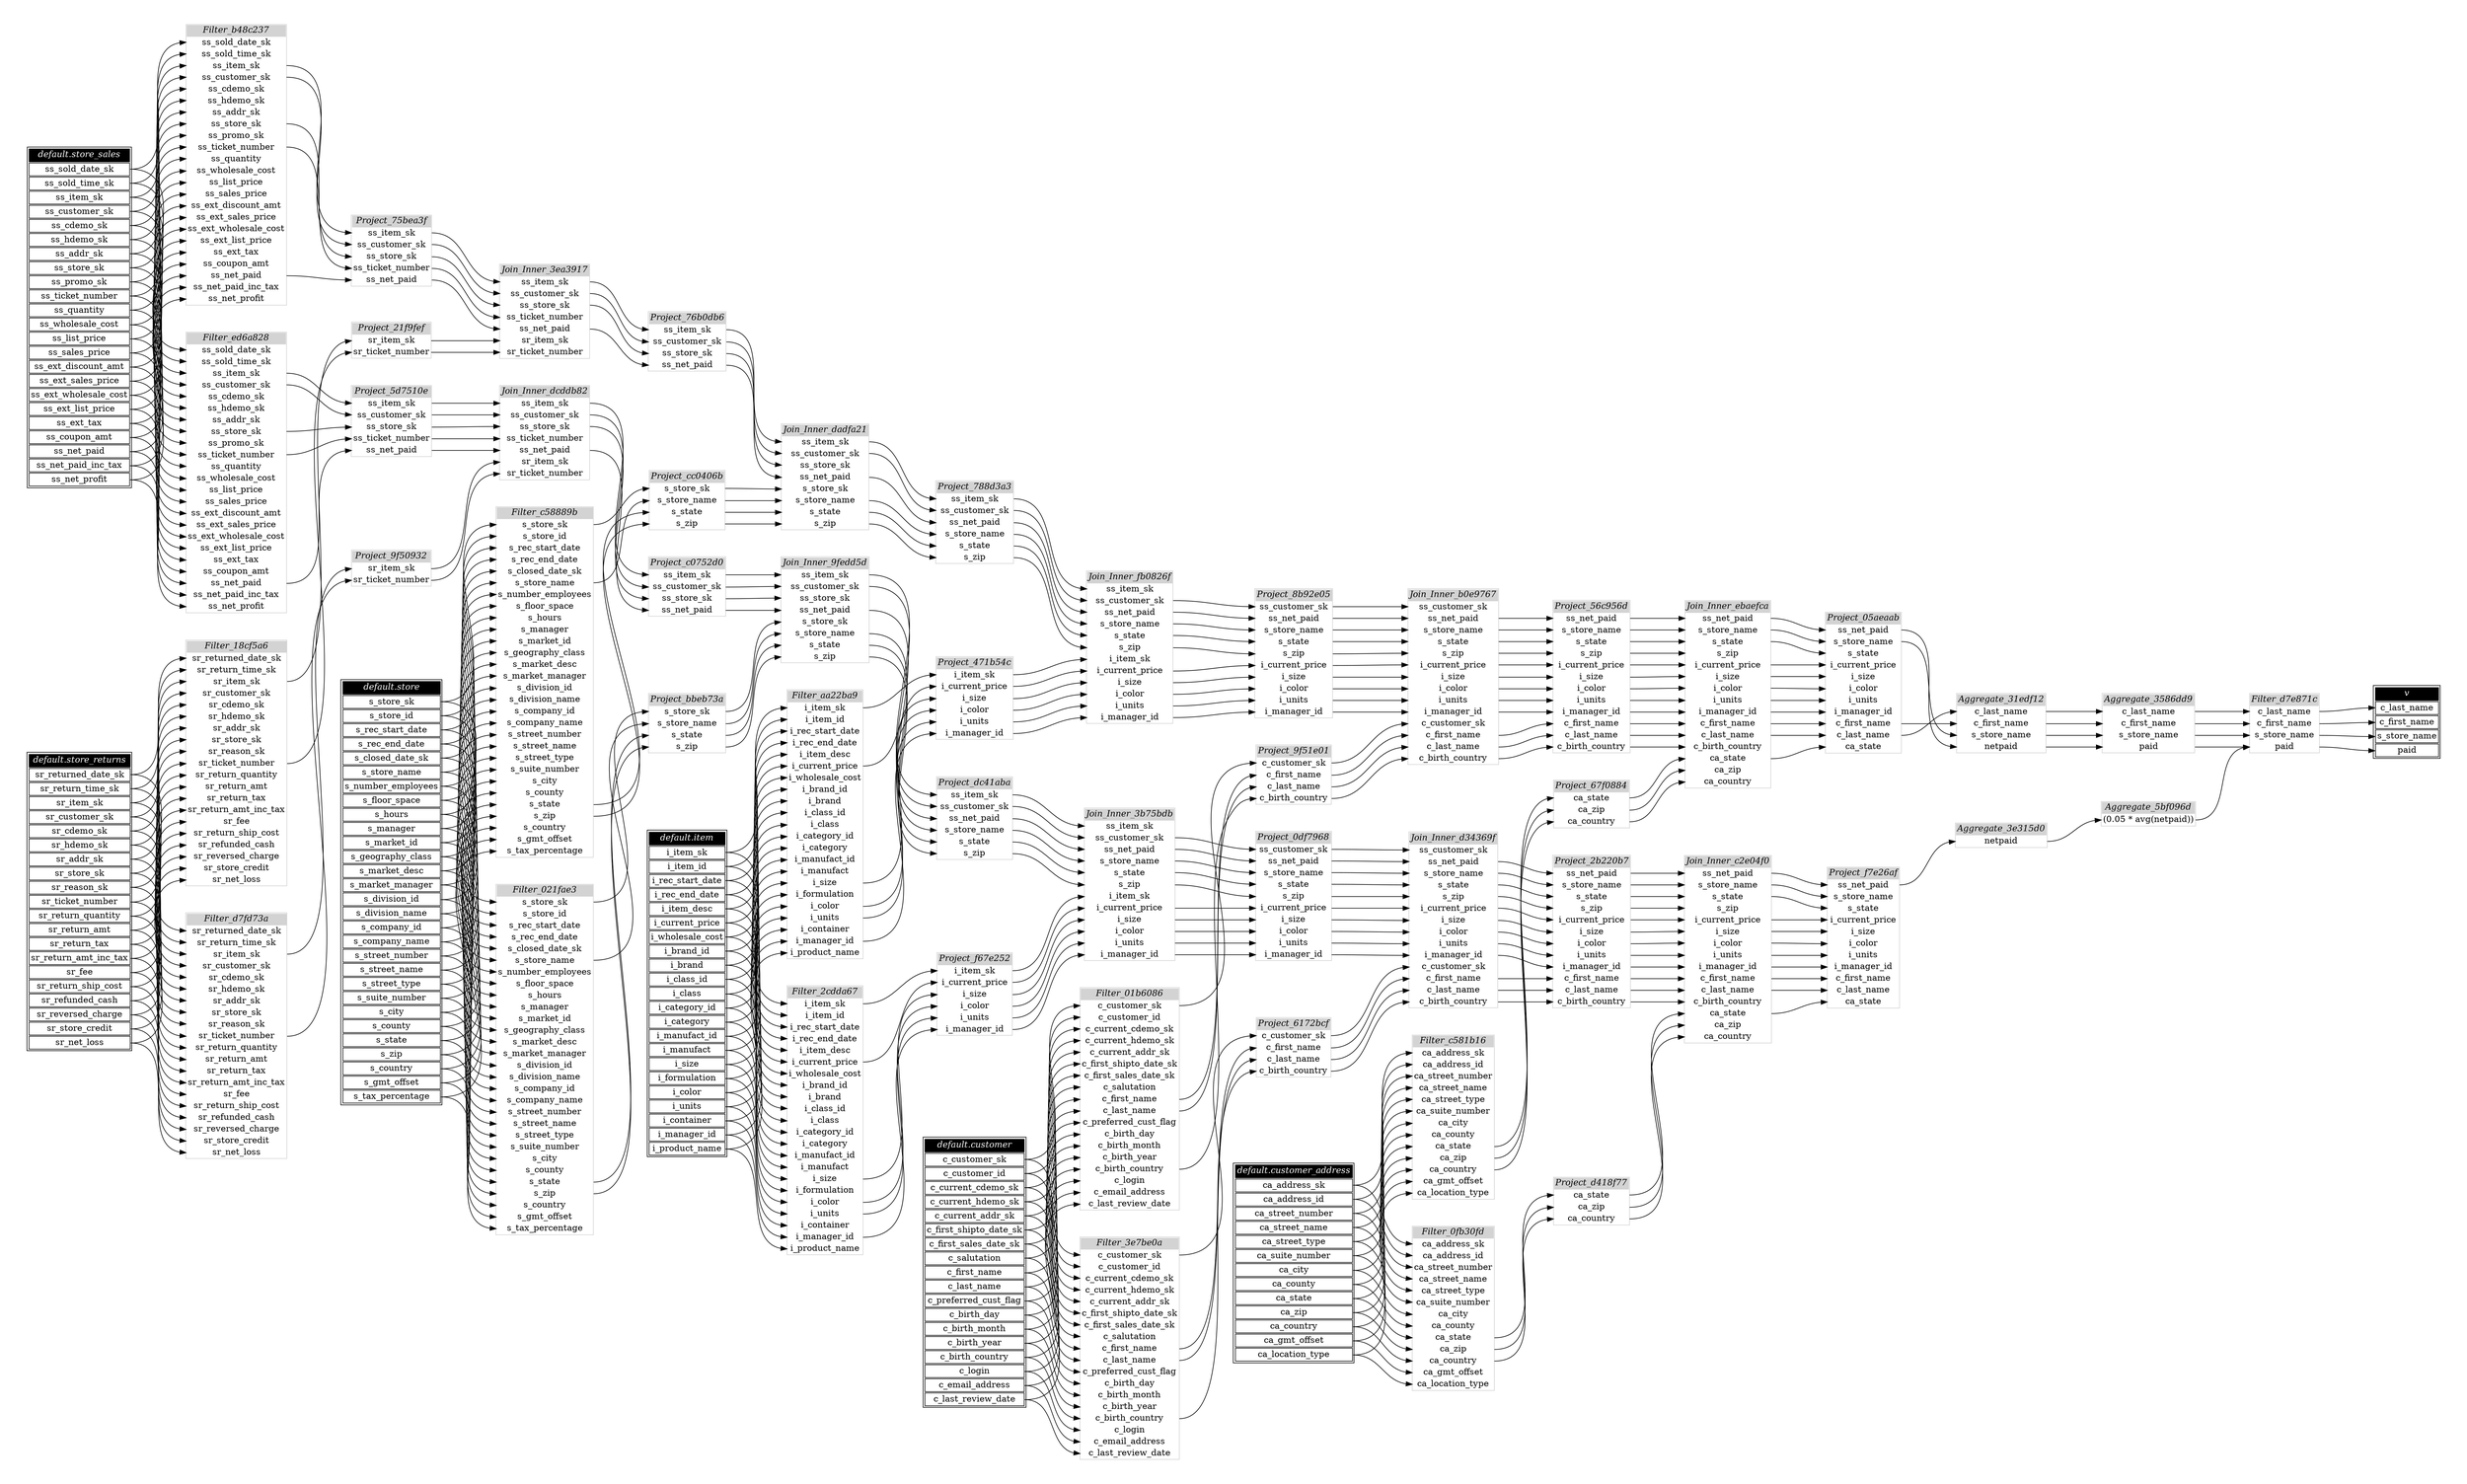 // Automatically generated by TPCDSFlowTestSuite


digraph {
  graph [pad="0.5" nodesep="0.5" ranksep="1" fontname="Helvetica" rankdir=LR];
  node [shape=plaintext]

  
"Aggregate_31edf12" [label=<
<table color="lightgray" border="1" cellborder="0" cellspacing="0">
  <tr><td bgcolor="lightgray" port="nodeName"><i>Aggregate_31edf12</i></td></tr>
  <tr><td port="0">c_last_name</td></tr>
<tr><td port="1">c_first_name</td></tr>
<tr><td port="2">s_store_name</td></tr>
<tr><td port="3">netpaid</td></tr>
</table>>];
     

"Aggregate_3586dd9" [label=<
<table color="lightgray" border="1" cellborder="0" cellspacing="0">
  <tr><td bgcolor="lightgray" port="nodeName"><i>Aggregate_3586dd9</i></td></tr>
  <tr><td port="0">c_last_name</td></tr>
<tr><td port="1">c_first_name</td></tr>
<tr><td port="2">s_store_name</td></tr>
<tr><td port="3">paid</td></tr>
</table>>];
     

"Aggregate_3e315d0" [label=<
<table color="lightgray" border="1" cellborder="0" cellspacing="0">
  <tr><td bgcolor="lightgray" port="nodeName"><i>Aggregate_3e315d0</i></td></tr>
  <tr><td port="0">netpaid</td></tr>
</table>>];
     

"Aggregate_5bf096d" [label=<
<table color="lightgray" border="1" cellborder="0" cellspacing="0">
  <tr><td bgcolor="lightgray" port="nodeName"><i>Aggregate_5bf096d</i></td></tr>
  <tr><td port="0">(0.05 * avg(netpaid))</td></tr>
</table>>];
     

"Filter_01b6086" [label=<
<table color="lightgray" border="1" cellborder="0" cellspacing="0">
  <tr><td bgcolor="lightgray" port="nodeName"><i>Filter_01b6086</i></td></tr>
  <tr><td port="0">c_customer_sk</td></tr>
<tr><td port="1">c_customer_id</td></tr>
<tr><td port="2">c_current_cdemo_sk</td></tr>
<tr><td port="3">c_current_hdemo_sk</td></tr>
<tr><td port="4">c_current_addr_sk</td></tr>
<tr><td port="5">c_first_shipto_date_sk</td></tr>
<tr><td port="6">c_first_sales_date_sk</td></tr>
<tr><td port="7">c_salutation</td></tr>
<tr><td port="8">c_first_name</td></tr>
<tr><td port="9">c_last_name</td></tr>
<tr><td port="10">c_preferred_cust_flag</td></tr>
<tr><td port="11">c_birth_day</td></tr>
<tr><td port="12">c_birth_month</td></tr>
<tr><td port="13">c_birth_year</td></tr>
<tr><td port="14">c_birth_country</td></tr>
<tr><td port="15">c_login</td></tr>
<tr><td port="16">c_email_address</td></tr>
<tr><td port="17">c_last_review_date</td></tr>
</table>>];
     

"Filter_021fae3" [label=<
<table color="lightgray" border="1" cellborder="0" cellspacing="0">
  <tr><td bgcolor="lightgray" port="nodeName"><i>Filter_021fae3</i></td></tr>
  <tr><td port="0">s_store_sk</td></tr>
<tr><td port="1">s_store_id</td></tr>
<tr><td port="2">s_rec_start_date</td></tr>
<tr><td port="3">s_rec_end_date</td></tr>
<tr><td port="4">s_closed_date_sk</td></tr>
<tr><td port="5">s_store_name</td></tr>
<tr><td port="6">s_number_employees</td></tr>
<tr><td port="7">s_floor_space</td></tr>
<tr><td port="8">s_hours</td></tr>
<tr><td port="9">s_manager</td></tr>
<tr><td port="10">s_market_id</td></tr>
<tr><td port="11">s_geography_class</td></tr>
<tr><td port="12">s_market_desc</td></tr>
<tr><td port="13">s_market_manager</td></tr>
<tr><td port="14">s_division_id</td></tr>
<tr><td port="15">s_division_name</td></tr>
<tr><td port="16">s_company_id</td></tr>
<tr><td port="17">s_company_name</td></tr>
<tr><td port="18">s_street_number</td></tr>
<tr><td port="19">s_street_name</td></tr>
<tr><td port="20">s_street_type</td></tr>
<tr><td port="21">s_suite_number</td></tr>
<tr><td port="22">s_city</td></tr>
<tr><td port="23">s_county</td></tr>
<tr><td port="24">s_state</td></tr>
<tr><td port="25">s_zip</td></tr>
<tr><td port="26">s_country</td></tr>
<tr><td port="27">s_gmt_offset</td></tr>
<tr><td port="28">s_tax_percentage</td></tr>
</table>>];
     

"Filter_0fb30fd" [label=<
<table color="lightgray" border="1" cellborder="0" cellspacing="0">
  <tr><td bgcolor="lightgray" port="nodeName"><i>Filter_0fb30fd</i></td></tr>
  <tr><td port="0">ca_address_sk</td></tr>
<tr><td port="1">ca_address_id</td></tr>
<tr><td port="2">ca_street_number</td></tr>
<tr><td port="3">ca_street_name</td></tr>
<tr><td port="4">ca_street_type</td></tr>
<tr><td port="5">ca_suite_number</td></tr>
<tr><td port="6">ca_city</td></tr>
<tr><td port="7">ca_county</td></tr>
<tr><td port="8">ca_state</td></tr>
<tr><td port="9">ca_zip</td></tr>
<tr><td port="10">ca_country</td></tr>
<tr><td port="11">ca_gmt_offset</td></tr>
<tr><td port="12">ca_location_type</td></tr>
</table>>];
     

"Filter_18cf5a6" [label=<
<table color="lightgray" border="1" cellborder="0" cellspacing="0">
  <tr><td bgcolor="lightgray" port="nodeName"><i>Filter_18cf5a6</i></td></tr>
  <tr><td port="0">sr_returned_date_sk</td></tr>
<tr><td port="1">sr_return_time_sk</td></tr>
<tr><td port="2">sr_item_sk</td></tr>
<tr><td port="3">sr_customer_sk</td></tr>
<tr><td port="4">sr_cdemo_sk</td></tr>
<tr><td port="5">sr_hdemo_sk</td></tr>
<tr><td port="6">sr_addr_sk</td></tr>
<tr><td port="7">sr_store_sk</td></tr>
<tr><td port="8">sr_reason_sk</td></tr>
<tr><td port="9">sr_ticket_number</td></tr>
<tr><td port="10">sr_return_quantity</td></tr>
<tr><td port="11">sr_return_amt</td></tr>
<tr><td port="12">sr_return_tax</td></tr>
<tr><td port="13">sr_return_amt_inc_tax</td></tr>
<tr><td port="14">sr_fee</td></tr>
<tr><td port="15">sr_return_ship_cost</td></tr>
<tr><td port="16">sr_refunded_cash</td></tr>
<tr><td port="17">sr_reversed_charge</td></tr>
<tr><td port="18">sr_store_credit</td></tr>
<tr><td port="19">sr_net_loss</td></tr>
</table>>];
     

"Filter_2cdda67" [label=<
<table color="lightgray" border="1" cellborder="0" cellspacing="0">
  <tr><td bgcolor="lightgray" port="nodeName"><i>Filter_2cdda67</i></td></tr>
  <tr><td port="0">i_item_sk</td></tr>
<tr><td port="1">i_item_id</td></tr>
<tr><td port="2">i_rec_start_date</td></tr>
<tr><td port="3">i_rec_end_date</td></tr>
<tr><td port="4">i_item_desc</td></tr>
<tr><td port="5">i_current_price</td></tr>
<tr><td port="6">i_wholesale_cost</td></tr>
<tr><td port="7">i_brand_id</td></tr>
<tr><td port="8">i_brand</td></tr>
<tr><td port="9">i_class_id</td></tr>
<tr><td port="10">i_class</td></tr>
<tr><td port="11">i_category_id</td></tr>
<tr><td port="12">i_category</td></tr>
<tr><td port="13">i_manufact_id</td></tr>
<tr><td port="14">i_manufact</td></tr>
<tr><td port="15">i_size</td></tr>
<tr><td port="16">i_formulation</td></tr>
<tr><td port="17">i_color</td></tr>
<tr><td port="18">i_units</td></tr>
<tr><td port="19">i_container</td></tr>
<tr><td port="20">i_manager_id</td></tr>
<tr><td port="21">i_product_name</td></tr>
</table>>];
     

"Filter_3e7be0a" [label=<
<table color="lightgray" border="1" cellborder="0" cellspacing="0">
  <tr><td bgcolor="lightgray" port="nodeName"><i>Filter_3e7be0a</i></td></tr>
  <tr><td port="0">c_customer_sk</td></tr>
<tr><td port="1">c_customer_id</td></tr>
<tr><td port="2">c_current_cdemo_sk</td></tr>
<tr><td port="3">c_current_hdemo_sk</td></tr>
<tr><td port="4">c_current_addr_sk</td></tr>
<tr><td port="5">c_first_shipto_date_sk</td></tr>
<tr><td port="6">c_first_sales_date_sk</td></tr>
<tr><td port="7">c_salutation</td></tr>
<tr><td port="8">c_first_name</td></tr>
<tr><td port="9">c_last_name</td></tr>
<tr><td port="10">c_preferred_cust_flag</td></tr>
<tr><td port="11">c_birth_day</td></tr>
<tr><td port="12">c_birth_month</td></tr>
<tr><td port="13">c_birth_year</td></tr>
<tr><td port="14">c_birth_country</td></tr>
<tr><td port="15">c_login</td></tr>
<tr><td port="16">c_email_address</td></tr>
<tr><td port="17">c_last_review_date</td></tr>
</table>>];
     

"Filter_aa22ba9" [label=<
<table color="lightgray" border="1" cellborder="0" cellspacing="0">
  <tr><td bgcolor="lightgray" port="nodeName"><i>Filter_aa22ba9</i></td></tr>
  <tr><td port="0">i_item_sk</td></tr>
<tr><td port="1">i_item_id</td></tr>
<tr><td port="2">i_rec_start_date</td></tr>
<tr><td port="3">i_rec_end_date</td></tr>
<tr><td port="4">i_item_desc</td></tr>
<tr><td port="5">i_current_price</td></tr>
<tr><td port="6">i_wholesale_cost</td></tr>
<tr><td port="7">i_brand_id</td></tr>
<tr><td port="8">i_brand</td></tr>
<tr><td port="9">i_class_id</td></tr>
<tr><td port="10">i_class</td></tr>
<tr><td port="11">i_category_id</td></tr>
<tr><td port="12">i_category</td></tr>
<tr><td port="13">i_manufact_id</td></tr>
<tr><td port="14">i_manufact</td></tr>
<tr><td port="15">i_size</td></tr>
<tr><td port="16">i_formulation</td></tr>
<tr><td port="17">i_color</td></tr>
<tr><td port="18">i_units</td></tr>
<tr><td port="19">i_container</td></tr>
<tr><td port="20">i_manager_id</td></tr>
<tr><td port="21">i_product_name</td></tr>
</table>>];
     

"Filter_b48c237" [label=<
<table color="lightgray" border="1" cellborder="0" cellspacing="0">
  <tr><td bgcolor="lightgray" port="nodeName"><i>Filter_b48c237</i></td></tr>
  <tr><td port="0">ss_sold_date_sk</td></tr>
<tr><td port="1">ss_sold_time_sk</td></tr>
<tr><td port="2">ss_item_sk</td></tr>
<tr><td port="3">ss_customer_sk</td></tr>
<tr><td port="4">ss_cdemo_sk</td></tr>
<tr><td port="5">ss_hdemo_sk</td></tr>
<tr><td port="6">ss_addr_sk</td></tr>
<tr><td port="7">ss_store_sk</td></tr>
<tr><td port="8">ss_promo_sk</td></tr>
<tr><td port="9">ss_ticket_number</td></tr>
<tr><td port="10">ss_quantity</td></tr>
<tr><td port="11">ss_wholesale_cost</td></tr>
<tr><td port="12">ss_list_price</td></tr>
<tr><td port="13">ss_sales_price</td></tr>
<tr><td port="14">ss_ext_discount_amt</td></tr>
<tr><td port="15">ss_ext_sales_price</td></tr>
<tr><td port="16">ss_ext_wholesale_cost</td></tr>
<tr><td port="17">ss_ext_list_price</td></tr>
<tr><td port="18">ss_ext_tax</td></tr>
<tr><td port="19">ss_coupon_amt</td></tr>
<tr><td port="20">ss_net_paid</td></tr>
<tr><td port="21">ss_net_paid_inc_tax</td></tr>
<tr><td port="22">ss_net_profit</td></tr>
</table>>];
     

"Filter_c581b16" [label=<
<table color="lightgray" border="1" cellborder="0" cellspacing="0">
  <tr><td bgcolor="lightgray" port="nodeName"><i>Filter_c581b16</i></td></tr>
  <tr><td port="0">ca_address_sk</td></tr>
<tr><td port="1">ca_address_id</td></tr>
<tr><td port="2">ca_street_number</td></tr>
<tr><td port="3">ca_street_name</td></tr>
<tr><td port="4">ca_street_type</td></tr>
<tr><td port="5">ca_suite_number</td></tr>
<tr><td port="6">ca_city</td></tr>
<tr><td port="7">ca_county</td></tr>
<tr><td port="8">ca_state</td></tr>
<tr><td port="9">ca_zip</td></tr>
<tr><td port="10">ca_country</td></tr>
<tr><td port="11">ca_gmt_offset</td></tr>
<tr><td port="12">ca_location_type</td></tr>
</table>>];
     

"Filter_c58889b" [label=<
<table color="lightgray" border="1" cellborder="0" cellspacing="0">
  <tr><td bgcolor="lightgray" port="nodeName"><i>Filter_c58889b</i></td></tr>
  <tr><td port="0">s_store_sk</td></tr>
<tr><td port="1">s_store_id</td></tr>
<tr><td port="2">s_rec_start_date</td></tr>
<tr><td port="3">s_rec_end_date</td></tr>
<tr><td port="4">s_closed_date_sk</td></tr>
<tr><td port="5">s_store_name</td></tr>
<tr><td port="6">s_number_employees</td></tr>
<tr><td port="7">s_floor_space</td></tr>
<tr><td port="8">s_hours</td></tr>
<tr><td port="9">s_manager</td></tr>
<tr><td port="10">s_market_id</td></tr>
<tr><td port="11">s_geography_class</td></tr>
<tr><td port="12">s_market_desc</td></tr>
<tr><td port="13">s_market_manager</td></tr>
<tr><td port="14">s_division_id</td></tr>
<tr><td port="15">s_division_name</td></tr>
<tr><td port="16">s_company_id</td></tr>
<tr><td port="17">s_company_name</td></tr>
<tr><td port="18">s_street_number</td></tr>
<tr><td port="19">s_street_name</td></tr>
<tr><td port="20">s_street_type</td></tr>
<tr><td port="21">s_suite_number</td></tr>
<tr><td port="22">s_city</td></tr>
<tr><td port="23">s_county</td></tr>
<tr><td port="24">s_state</td></tr>
<tr><td port="25">s_zip</td></tr>
<tr><td port="26">s_country</td></tr>
<tr><td port="27">s_gmt_offset</td></tr>
<tr><td port="28">s_tax_percentage</td></tr>
</table>>];
     

"Filter_d7e871c" [label=<
<table color="lightgray" border="1" cellborder="0" cellspacing="0">
  <tr><td bgcolor="lightgray" port="nodeName"><i>Filter_d7e871c</i></td></tr>
  <tr><td port="0">c_last_name</td></tr>
<tr><td port="1">c_first_name</td></tr>
<tr><td port="2">s_store_name</td></tr>
<tr><td port="3">paid</td></tr>
</table>>];
     

"Filter_d7fd73a" [label=<
<table color="lightgray" border="1" cellborder="0" cellspacing="0">
  <tr><td bgcolor="lightgray" port="nodeName"><i>Filter_d7fd73a</i></td></tr>
  <tr><td port="0">sr_returned_date_sk</td></tr>
<tr><td port="1">sr_return_time_sk</td></tr>
<tr><td port="2">sr_item_sk</td></tr>
<tr><td port="3">sr_customer_sk</td></tr>
<tr><td port="4">sr_cdemo_sk</td></tr>
<tr><td port="5">sr_hdemo_sk</td></tr>
<tr><td port="6">sr_addr_sk</td></tr>
<tr><td port="7">sr_store_sk</td></tr>
<tr><td port="8">sr_reason_sk</td></tr>
<tr><td port="9">sr_ticket_number</td></tr>
<tr><td port="10">sr_return_quantity</td></tr>
<tr><td port="11">sr_return_amt</td></tr>
<tr><td port="12">sr_return_tax</td></tr>
<tr><td port="13">sr_return_amt_inc_tax</td></tr>
<tr><td port="14">sr_fee</td></tr>
<tr><td port="15">sr_return_ship_cost</td></tr>
<tr><td port="16">sr_refunded_cash</td></tr>
<tr><td port="17">sr_reversed_charge</td></tr>
<tr><td port="18">sr_store_credit</td></tr>
<tr><td port="19">sr_net_loss</td></tr>
</table>>];
     

"Filter_ed6a828" [label=<
<table color="lightgray" border="1" cellborder="0" cellspacing="0">
  <tr><td bgcolor="lightgray" port="nodeName"><i>Filter_ed6a828</i></td></tr>
  <tr><td port="0">ss_sold_date_sk</td></tr>
<tr><td port="1">ss_sold_time_sk</td></tr>
<tr><td port="2">ss_item_sk</td></tr>
<tr><td port="3">ss_customer_sk</td></tr>
<tr><td port="4">ss_cdemo_sk</td></tr>
<tr><td port="5">ss_hdemo_sk</td></tr>
<tr><td port="6">ss_addr_sk</td></tr>
<tr><td port="7">ss_store_sk</td></tr>
<tr><td port="8">ss_promo_sk</td></tr>
<tr><td port="9">ss_ticket_number</td></tr>
<tr><td port="10">ss_quantity</td></tr>
<tr><td port="11">ss_wholesale_cost</td></tr>
<tr><td port="12">ss_list_price</td></tr>
<tr><td port="13">ss_sales_price</td></tr>
<tr><td port="14">ss_ext_discount_amt</td></tr>
<tr><td port="15">ss_ext_sales_price</td></tr>
<tr><td port="16">ss_ext_wholesale_cost</td></tr>
<tr><td port="17">ss_ext_list_price</td></tr>
<tr><td port="18">ss_ext_tax</td></tr>
<tr><td port="19">ss_coupon_amt</td></tr>
<tr><td port="20">ss_net_paid</td></tr>
<tr><td port="21">ss_net_paid_inc_tax</td></tr>
<tr><td port="22">ss_net_profit</td></tr>
</table>>];
     

"Join_Inner_3b75bdb" [label=<
<table color="lightgray" border="1" cellborder="0" cellspacing="0">
  <tr><td bgcolor="lightgray" port="nodeName"><i>Join_Inner_3b75bdb</i></td></tr>
  <tr><td port="0">ss_item_sk</td></tr>
<tr><td port="1">ss_customer_sk</td></tr>
<tr><td port="2">ss_net_paid</td></tr>
<tr><td port="3">s_store_name</td></tr>
<tr><td port="4">s_state</td></tr>
<tr><td port="5">s_zip</td></tr>
<tr><td port="6">i_item_sk</td></tr>
<tr><td port="7">i_current_price</td></tr>
<tr><td port="8">i_size</td></tr>
<tr><td port="9">i_color</td></tr>
<tr><td port="10">i_units</td></tr>
<tr><td port="11">i_manager_id</td></tr>
</table>>];
     

"Join_Inner_3ea3917" [label=<
<table color="lightgray" border="1" cellborder="0" cellspacing="0">
  <tr><td bgcolor="lightgray" port="nodeName"><i>Join_Inner_3ea3917</i></td></tr>
  <tr><td port="0">ss_item_sk</td></tr>
<tr><td port="1">ss_customer_sk</td></tr>
<tr><td port="2">ss_store_sk</td></tr>
<tr><td port="3">ss_ticket_number</td></tr>
<tr><td port="4">ss_net_paid</td></tr>
<tr><td port="5">sr_item_sk</td></tr>
<tr><td port="6">sr_ticket_number</td></tr>
</table>>];
     

"Join_Inner_9fedd5d" [label=<
<table color="lightgray" border="1" cellborder="0" cellspacing="0">
  <tr><td bgcolor="lightgray" port="nodeName"><i>Join_Inner_9fedd5d</i></td></tr>
  <tr><td port="0">ss_item_sk</td></tr>
<tr><td port="1">ss_customer_sk</td></tr>
<tr><td port="2">ss_store_sk</td></tr>
<tr><td port="3">ss_net_paid</td></tr>
<tr><td port="4">s_store_sk</td></tr>
<tr><td port="5">s_store_name</td></tr>
<tr><td port="6">s_state</td></tr>
<tr><td port="7">s_zip</td></tr>
</table>>];
     

"Join_Inner_b0e9767" [label=<
<table color="lightgray" border="1" cellborder="0" cellspacing="0">
  <tr><td bgcolor="lightgray" port="nodeName"><i>Join_Inner_b0e9767</i></td></tr>
  <tr><td port="0">ss_customer_sk</td></tr>
<tr><td port="1">ss_net_paid</td></tr>
<tr><td port="2">s_store_name</td></tr>
<tr><td port="3">s_state</td></tr>
<tr><td port="4">s_zip</td></tr>
<tr><td port="5">i_current_price</td></tr>
<tr><td port="6">i_size</td></tr>
<tr><td port="7">i_color</td></tr>
<tr><td port="8">i_units</td></tr>
<tr><td port="9">i_manager_id</td></tr>
<tr><td port="10">c_customer_sk</td></tr>
<tr><td port="11">c_first_name</td></tr>
<tr><td port="12">c_last_name</td></tr>
<tr><td port="13">c_birth_country</td></tr>
</table>>];
     

"Join_Inner_c2e04f0" [label=<
<table color="lightgray" border="1" cellborder="0" cellspacing="0">
  <tr><td bgcolor="lightgray" port="nodeName"><i>Join_Inner_c2e04f0</i></td></tr>
  <tr><td port="0">ss_net_paid</td></tr>
<tr><td port="1">s_store_name</td></tr>
<tr><td port="2">s_state</td></tr>
<tr><td port="3">s_zip</td></tr>
<tr><td port="4">i_current_price</td></tr>
<tr><td port="5">i_size</td></tr>
<tr><td port="6">i_color</td></tr>
<tr><td port="7">i_units</td></tr>
<tr><td port="8">i_manager_id</td></tr>
<tr><td port="9">c_first_name</td></tr>
<tr><td port="10">c_last_name</td></tr>
<tr><td port="11">c_birth_country</td></tr>
<tr><td port="12">ca_state</td></tr>
<tr><td port="13">ca_zip</td></tr>
<tr><td port="14">ca_country</td></tr>
</table>>];
     

"Join_Inner_d34369f" [label=<
<table color="lightgray" border="1" cellborder="0" cellspacing="0">
  <tr><td bgcolor="lightgray" port="nodeName"><i>Join_Inner_d34369f</i></td></tr>
  <tr><td port="0">ss_customer_sk</td></tr>
<tr><td port="1">ss_net_paid</td></tr>
<tr><td port="2">s_store_name</td></tr>
<tr><td port="3">s_state</td></tr>
<tr><td port="4">s_zip</td></tr>
<tr><td port="5">i_current_price</td></tr>
<tr><td port="6">i_size</td></tr>
<tr><td port="7">i_color</td></tr>
<tr><td port="8">i_units</td></tr>
<tr><td port="9">i_manager_id</td></tr>
<tr><td port="10">c_customer_sk</td></tr>
<tr><td port="11">c_first_name</td></tr>
<tr><td port="12">c_last_name</td></tr>
<tr><td port="13">c_birth_country</td></tr>
</table>>];
     

"Join_Inner_dadfa21" [label=<
<table color="lightgray" border="1" cellborder="0" cellspacing="0">
  <tr><td bgcolor="lightgray" port="nodeName"><i>Join_Inner_dadfa21</i></td></tr>
  <tr><td port="0">ss_item_sk</td></tr>
<tr><td port="1">ss_customer_sk</td></tr>
<tr><td port="2">ss_store_sk</td></tr>
<tr><td port="3">ss_net_paid</td></tr>
<tr><td port="4">s_store_sk</td></tr>
<tr><td port="5">s_store_name</td></tr>
<tr><td port="6">s_state</td></tr>
<tr><td port="7">s_zip</td></tr>
</table>>];
     

"Join_Inner_dcddb82" [label=<
<table color="lightgray" border="1" cellborder="0" cellspacing="0">
  <tr><td bgcolor="lightgray" port="nodeName"><i>Join_Inner_dcddb82</i></td></tr>
  <tr><td port="0">ss_item_sk</td></tr>
<tr><td port="1">ss_customer_sk</td></tr>
<tr><td port="2">ss_store_sk</td></tr>
<tr><td port="3">ss_ticket_number</td></tr>
<tr><td port="4">ss_net_paid</td></tr>
<tr><td port="5">sr_item_sk</td></tr>
<tr><td port="6">sr_ticket_number</td></tr>
</table>>];
     

"Join_Inner_ebaefca" [label=<
<table color="lightgray" border="1" cellborder="0" cellspacing="0">
  <tr><td bgcolor="lightgray" port="nodeName"><i>Join_Inner_ebaefca</i></td></tr>
  <tr><td port="0">ss_net_paid</td></tr>
<tr><td port="1">s_store_name</td></tr>
<tr><td port="2">s_state</td></tr>
<tr><td port="3">s_zip</td></tr>
<tr><td port="4">i_current_price</td></tr>
<tr><td port="5">i_size</td></tr>
<tr><td port="6">i_color</td></tr>
<tr><td port="7">i_units</td></tr>
<tr><td port="8">i_manager_id</td></tr>
<tr><td port="9">c_first_name</td></tr>
<tr><td port="10">c_last_name</td></tr>
<tr><td port="11">c_birth_country</td></tr>
<tr><td port="12">ca_state</td></tr>
<tr><td port="13">ca_zip</td></tr>
<tr><td port="14">ca_country</td></tr>
</table>>];
     

"Join_Inner_fb0826f" [label=<
<table color="lightgray" border="1" cellborder="0" cellspacing="0">
  <tr><td bgcolor="lightgray" port="nodeName"><i>Join_Inner_fb0826f</i></td></tr>
  <tr><td port="0">ss_item_sk</td></tr>
<tr><td port="1">ss_customer_sk</td></tr>
<tr><td port="2">ss_net_paid</td></tr>
<tr><td port="3">s_store_name</td></tr>
<tr><td port="4">s_state</td></tr>
<tr><td port="5">s_zip</td></tr>
<tr><td port="6">i_item_sk</td></tr>
<tr><td port="7">i_current_price</td></tr>
<tr><td port="8">i_size</td></tr>
<tr><td port="9">i_color</td></tr>
<tr><td port="10">i_units</td></tr>
<tr><td port="11">i_manager_id</td></tr>
</table>>];
     

"Project_05aeaab" [label=<
<table color="lightgray" border="1" cellborder="0" cellspacing="0">
  <tr><td bgcolor="lightgray" port="nodeName"><i>Project_05aeaab</i></td></tr>
  <tr><td port="0">ss_net_paid</td></tr>
<tr><td port="1">s_store_name</td></tr>
<tr><td port="2">s_state</td></tr>
<tr><td port="3">i_current_price</td></tr>
<tr><td port="4">i_size</td></tr>
<tr><td port="5">i_color</td></tr>
<tr><td port="6">i_units</td></tr>
<tr><td port="7">i_manager_id</td></tr>
<tr><td port="8">c_first_name</td></tr>
<tr><td port="9">c_last_name</td></tr>
<tr><td port="10">ca_state</td></tr>
</table>>];
     

"Project_0df7968" [label=<
<table color="lightgray" border="1" cellborder="0" cellspacing="0">
  <tr><td bgcolor="lightgray" port="nodeName"><i>Project_0df7968</i></td></tr>
  <tr><td port="0">ss_customer_sk</td></tr>
<tr><td port="1">ss_net_paid</td></tr>
<tr><td port="2">s_store_name</td></tr>
<tr><td port="3">s_state</td></tr>
<tr><td port="4">s_zip</td></tr>
<tr><td port="5">i_current_price</td></tr>
<tr><td port="6">i_size</td></tr>
<tr><td port="7">i_color</td></tr>
<tr><td port="8">i_units</td></tr>
<tr><td port="9">i_manager_id</td></tr>
</table>>];
     

"Project_21f9fef" [label=<
<table color="lightgray" border="1" cellborder="0" cellspacing="0">
  <tr><td bgcolor="lightgray" port="nodeName"><i>Project_21f9fef</i></td></tr>
  <tr><td port="0">sr_item_sk</td></tr>
<tr><td port="1">sr_ticket_number</td></tr>
</table>>];
     

"Project_2b220b7" [label=<
<table color="lightgray" border="1" cellborder="0" cellspacing="0">
  <tr><td bgcolor="lightgray" port="nodeName"><i>Project_2b220b7</i></td></tr>
  <tr><td port="0">ss_net_paid</td></tr>
<tr><td port="1">s_store_name</td></tr>
<tr><td port="2">s_state</td></tr>
<tr><td port="3">s_zip</td></tr>
<tr><td port="4">i_current_price</td></tr>
<tr><td port="5">i_size</td></tr>
<tr><td port="6">i_color</td></tr>
<tr><td port="7">i_units</td></tr>
<tr><td port="8">i_manager_id</td></tr>
<tr><td port="9">c_first_name</td></tr>
<tr><td port="10">c_last_name</td></tr>
<tr><td port="11">c_birth_country</td></tr>
</table>>];
     

"Project_471b54c" [label=<
<table color="lightgray" border="1" cellborder="0" cellspacing="0">
  <tr><td bgcolor="lightgray" port="nodeName"><i>Project_471b54c</i></td></tr>
  <tr><td port="0">i_item_sk</td></tr>
<tr><td port="1">i_current_price</td></tr>
<tr><td port="2">i_size</td></tr>
<tr><td port="3">i_color</td></tr>
<tr><td port="4">i_units</td></tr>
<tr><td port="5">i_manager_id</td></tr>
</table>>];
     

"Project_56c956d" [label=<
<table color="lightgray" border="1" cellborder="0" cellspacing="0">
  <tr><td bgcolor="lightgray" port="nodeName"><i>Project_56c956d</i></td></tr>
  <tr><td port="0">ss_net_paid</td></tr>
<tr><td port="1">s_store_name</td></tr>
<tr><td port="2">s_state</td></tr>
<tr><td port="3">s_zip</td></tr>
<tr><td port="4">i_current_price</td></tr>
<tr><td port="5">i_size</td></tr>
<tr><td port="6">i_color</td></tr>
<tr><td port="7">i_units</td></tr>
<tr><td port="8">i_manager_id</td></tr>
<tr><td port="9">c_first_name</td></tr>
<tr><td port="10">c_last_name</td></tr>
<tr><td port="11">c_birth_country</td></tr>
</table>>];
     

"Project_5d7510e" [label=<
<table color="lightgray" border="1" cellborder="0" cellspacing="0">
  <tr><td bgcolor="lightgray" port="nodeName"><i>Project_5d7510e</i></td></tr>
  <tr><td port="0">ss_item_sk</td></tr>
<tr><td port="1">ss_customer_sk</td></tr>
<tr><td port="2">ss_store_sk</td></tr>
<tr><td port="3">ss_ticket_number</td></tr>
<tr><td port="4">ss_net_paid</td></tr>
</table>>];
     

"Project_6172bcf" [label=<
<table color="lightgray" border="1" cellborder="0" cellspacing="0">
  <tr><td bgcolor="lightgray" port="nodeName"><i>Project_6172bcf</i></td></tr>
  <tr><td port="0">c_customer_sk</td></tr>
<tr><td port="1">c_first_name</td></tr>
<tr><td port="2">c_last_name</td></tr>
<tr><td port="3">c_birth_country</td></tr>
</table>>];
     

"Project_67f0884" [label=<
<table color="lightgray" border="1" cellborder="0" cellspacing="0">
  <tr><td bgcolor="lightgray" port="nodeName"><i>Project_67f0884</i></td></tr>
  <tr><td port="0">ca_state</td></tr>
<tr><td port="1">ca_zip</td></tr>
<tr><td port="2">ca_country</td></tr>
</table>>];
     

"Project_75bea3f" [label=<
<table color="lightgray" border="1" cellborder="0" cellspacing="0">
  <tr><td bgcolor="lightgray" port="nodeName"><i>Project_75bea3f</i></td></tr>
  <tr><td port="0">ss_item_sk</td></tr>
<tr><td port="1">ss_customer_sk</td></tr>
<tr><td port="2">ss_store_sk</td></tr>
<tr><td port="3">ss_ticket_number</td></tr>
<tr><td port="4">ss_net_paid</td></tr>
</table>>];
     

"Project_76b0db6" [label=<
<table color="lightgray" border="1" cellborder="0" cellspacing="0">
  <tr><td bgcolor="lightgray" port="nodeName"><i>Project_76b0db6</i></td></tr>
  <tr><td port="0">ss_item_sk</td></tr>
<tr><td port="1">ss_customer_sk</td></tr>
<tr><td port="2">ss_store_sk</td></tr>
<tr><td port="3">ss_net_paid</td></tr>
</table>>];
     

"Project_788d3a3" [label=<
<table color="lightgray" border="1" cellborder="0" cellspacing="0">
  <tr><td bgcolor="lightgray" port="nodeName"><i>Project_788d3a3</i></td></tr>
  <tr><td port="0">ss_item_sk</td></tr>
<tr><td port="1">ss_customer_sk</td></tr>
<tr><td port="2">ss_net_paid</td></tr>
<tr><td port="3">s_store_name</td></tr>
<tr><td port="4">s_state</td></tr>
<tr><td port="5">s_zip</td></tr>
</table>>];
     

"Project_8b92e05" [label=<
<table color="lightgray" border="1" cellborder="0" cellspacing="0">
  <tr><td bgcolor="lightgray" port="nodeName"><i>Project_8b92e05</i></td></tr>
  <tr><td port="0">ss_customer_sk</td></tr>
<tr><td port="1">ss_net_paid</td></tr>
<tr><td port="2">s_store_name</td></tr>
<tr><td port="3">s_state</td></tr>
<tr><td port="4">s_zip</td></tr>
<tr><td port="5">i_current_price</td></tr>
<tr><td port="6">i_size</td></tr>
<tr><td port="7">i_color</td></tr>
<tr><td port="8">i_units</td></tr>
<tr><td port="9">i_manager_id</td></tr>
</table>>];
     

"Project_9f50932" [label=<
<table color="lightgray" border="1" cellborder="0" cellspacing="0">
  <tr><td bgcolor="lightgray" port="nodeName"><i>Project_9f50932</i></td></tr>
  <tr><td port="0">sr_item_sk</td></tr>
<tr><td port="1">sr_ticket_number</td></tr>
</table>>];
     

"Project_9f51e01" [label=<
<table color="lightgray" border="1" cellborder="0" cellspacing="0">
  <tr><td bgcolor="lightgray" port="nodeName"><i>Project_9f51e01</i></td></tr>
  <tr><td port="0">c_customer_sk</td></tr>
<tr><td port="1">c_first_name</td></tr>
<tr><td port="2">c_last_name</td></tr>
<tr><td port="3">c_birth_country</td></tr>
</table>>];
     

"Project_bbeb73a" [label=<
<table color="lightgray" border="1" cellborder="0" cellspacing="0">
  <tr><td bgcolor="lightgray" port="nodeName"><i>Project_bbeb73a</i></td></tr>
  <tr><td port="0">s_store_sk</td></tr>
<tr><td port="1">s_store_name</td></tr>
<tr><td port="2">s_state</td></tr>
<tr><td port="3">s_zip</td></tr>
</table>>];
     

"Project_c0752d0" [label=<
<table color="lightgray" border="1" cellborder="0" cellspacing="0">
  <tr><td bgcolor="lightgray" port="nodeName"><i>Project_c0752d0</i></td></tr>
  <tr><td port="0">ss_item_sk</td></tr>
<tr><td port="1">ss_customer_sk</td></tr>
<tr><td port="2">ss_store_sk</td></tr>
<tr><td port="3">ss_net_paid</td></tr>
</table>>];
     

"Project_cc0406b" [label=<
<table color="lightgray" border="1" cellborder="0" cellspacing="0">
  <tr><td bgcolor="lightgray" port="nodeName"><i>Project_cc0406b</i></td></tr>
  <tr><td port="0">s_store_sk</td></tr>
<tr><td port="1">s_store_name</td></tr>
<tr><td port="2">s_state</td></tr>
<tr><td port="3">s_zip</td></tr>
</table>>];
     

"Project_d418f77" [label=<
<table color="lightgray" border="1" cellborder="0" cellspacing="0">
  <tr><td bgcolor="lightgray" port="nodeName"><i>Project_d418f77</i></td></tr>
  <tr><td port="0">ca_state</td></tr>
<tr><td port="1">ca_zip</td></tr>
<tr><td port="2">ca_country</td></tr>
</table>>];
     

"Project_dc41aba" [label=<
<table color="lightgray" border="1" cellborder="0" cellspacing="0">
  <tr><td bgcolor="lightgray" port="nodeName"><i>Project_dc41aba</i></td></tr>
  <tr><td port="0">ss_item_sk</td></tr>
<tr><td port="1">ss_customer_sk</td></tr>
<tr><td port="2">ss_net_paid</td></tr>
<tr><td port="3">s_store_name</td></tr>
<tr><td port="4">s_state</td></tr>
<tr><td port="5">s_zip</td></tr>
</table>>];
     

"Project_f67e252" [label=<
<table color="lightgray" border="1" cellborder="0" cellspacing="0">
  <tr><td bgcolor="lightgray" port="nodeName"><i>Project_f67e252</i></td></tr>
  <tr><td port="0">i_item_sk</td></tr>
<tr><td port="1">i_current_price</td></tr>
<tr><td port="2">i_size</td></tr>
<tr><td port="3">i_color</td></tr>
<tr><td port="4">i_units</td></tr>
<tr><td port="5">i_manager_id</td></tr>
</table>>];
     

"Project_f7e26af" [label=<
<table color="lightgray" border="1" cellborder="0" cellspacing="0">
  <tr><td bgcolor="lightgray" port="nodeName"><i>Project_f7e26af</i></td></tr>
  <tr><td port="0">ss_net_paid</td></tr>
<tr><td port="1">s_store_name</td></tr>
<tr><td port="2">s_state</td></tr>
<tr><td port="3">i_current_price</td></tr>
<tr><td port="4">i_size</td></tr>
<tr><td port="5">i_color</td></tr>
<tr><td port="6">i_units</td></tr>
<tr><td port="7">i_manager_id</td></tr>
<tr><td port="8">c_first_name</td></tr>
<tr><td port="9">c_last_name</td></tr>
<tr><td port="10">ca_state</td></tr>
</table>>];
     

"default.customer" [color="black" label=<
<table>
  <tr><td bgcolor="black" port="nodeName"><i><font color="white">default.customer</font></i></td></tr>
  <tr><td port="0">c_customer_sk</td></tr>
<tr><td port="1">c_customer_id</td></tr>
<tr><td port="2">c_current_cdemo_sk</td></tr>
<tr><td port="3">c_current_hdemo_sk</td></tr>
<tr><td port="4">c_current_addr_sk</td></tr>
<tr><td port="5">c_first_shipto_date_sk</td></tr>
<tr><td port="6">c_first_sales_date_sk</td></tr>
<tr><td port="7">c_salutation</td></tr>
<tr><td port="8">c_first_name</td></tr>
<tr><td port="9">c_last_name</td></tr>
<tr><td port="10">c_preferred_cust_flag</td></tr>
<tr><td port="11">c_birth_day</td></tr>
<tr><td port="12">c_birth_month</td></tr>
<tr><td port="13">c_birth_year</td></tr>
<tr><td port="14">c_birth_country</td></tr>
<tr><td port="15">c_login</td></tr>
<tr><td port="16">c_email_address</td></tr>
<tr><td port="17">c_last_review_date</td></tr>
</table>>];
     

"default.customer_address" [color="black" label=<
<table>
  <tr><td bgcolor="black" port="nodeName"><i><font color="white">default.customer_address</font></i></td></tr>
  <tr><td port="0">ca_address_sk</td></tr>
<tr><td port="1">ca_address_id</td></tr>
<tr><td port="2">ca_street_number</td></tr>
<tr><td port="3">ca_street_name</td></tr>
<tr><td port="4">ca_street_type</td></tr>
<tr><td port="5">ca_suite_number</td></tr>
<tr><td port="6">ca_city</td></tr>
<tr><td port="7">ca_county</td></tr>
<tr><td port="8">ca_state</td></tr>
<tr><td port="9">ca_zip</td></tr>
<tr><td port="10">ca_country</td></tr>
<tr><td port="11">ca_gmt_offset</td></tr>
<tr><td port="12">ca_location_type</td></tr>
</table>>];
     

"default.item" [color="black" label=<
<table>
  <tr><td bgcolor="black" port="nodeName"><i><font color="white">default.item</font></i></td></tr>
  <tr><td port="0">i_item_sk</td></tr>
<tr><td port="1">i_item_id</td></tr>
<tr><td port="2">i_rec_start_date</td></tr>
<tr><td port="3">i_rec_end_date</td></tr>
<tr><td port="4">i_item_desc</td></tr>
<tr><td port="5">i_current_price</td></tr>
<tr><td port="6">i_wholesale_cost</td></tr>
<tr><td port="7">i_brand_id</td></tr>
<tr><td port="8">i_brand</td></tr>
<tr><td port="9">i_class_id</td></tr>
<tr><td port="10">i_class</td></tr>
<tr><td port="11">i_category_id</td></tr>
<tr><td port="12">i_category</td></tr>
<tr><td port="13">i_manufact_id</td></tr>
<tr><td port="14">i_manufact</td></tr>
<tr><td port="15">i_size</td></tr>
<tr><td port="16">i_formulation</td></tr>
<tr><td port="17">i_color</td></tr>
<tr><td port="18">i_units</td></tr>
<tr><td port="19">i_container</td></tr>
<tr><td port="20">i_manager_id</td></tr>
<tr><td port="21">i_product_name</td></tr>
</table>>];
     

"default.store" [color="black" label=<
<table>
  <tr><td bgcolor="black" port="nodeName"><i><font color="white">default.store</font></i></td></tr>
  <tr><td port="0">s_store_sk</td></tr>
<tr><td port="1">s_store_id</td></tr>
<tr><td port="2">s_rec_start_date</td></tr>
<tr><td port="3">s_rec_end_date</td></tr>
<tr><td port="4">s_closed_date_sk</td></tr>
<tr><td port="5">s_store_name</td></tr>
<tr><td port="6">s_number_employees</td></tr>
<tr><td port="7">s_floor_space</td></tr>
<tr><td port="8">s_hours</td></tr>
<tr><td port="9">s_manager</td></tr>
<tr><td port="10">s_market_id</td></tr>
<tr><td port="11">s_geography_class</td></tr>
<tr><td port="12">s_market_desc</td></tr>
<tr><td port="13">s_market_manager</td></tr>
<tr><td port="14">s_division_id</td></tr>
<tr><td port="15">s_division_name</td></tr>
<tr><td port="16">s_company_id</td></tr>
<tr><td port="17">s_company_name</td></tr>
<tr><td port="18">s_street_number</td></tr>
<tr><td port="19">s_street_name</td></tr>
<tr><td port="20">s_street_type</td></tr>
<tr><td port="21">s_suite_number</td></tr>
<tr><td port="22">s_city</td></tr>
<tr><td port="23">s_county</td></tr>
<tr><td port="24">s_state</td></tr>
<tr><td port="25">s_zip</td></tr>
<tr><td port="26">s_country</td></tr>
<tr><td port="27">s_gmt_offset</td></tr>
<tr><td port="28">s_tax_percentage</td></tr>
</table>>];
     

"default.store_returns" [color="black" label=<
<table>
  <tr><td bgcolor="black" port="nodeName"><i><font color="white">default.store_returns</font></i></td></tr>
  <tr><td port="0">sr_returned_date_sk</td></tr>
<tr><td port="1">sr_return_time_sk</td></tr>
<tr><td port="2">sr_item_sk</td></tr>
<tr><td port="3">sr_customer_sk</td></tr>
<tr><td port="4">sr_cdemo_sk</td></tr>
<tr><td port="5">sr_hdemo_sk</td></tr>
<tr><td port="6">sr_addr_sk</td></tr>
<tr><td port="7">sr_store_sk</td></tr>
<tr><td port="8">sr_reason_sk</td></tr>
<tr><td port="9">sr_ticket_number</td></tr>
<tr><td port="10">sr_return_quantity</td></tr>
<tr><td port="11">sr_return_amt</td></tr>
<tr><td port="12">sr_return_tax</td></tr>
<tr><td port="13">sr_return_amt_inc_tax</td></tr>
<tr><td port="14">sr_fee</td></tr>
<tr><td port="15">sr_return_ship_cost</td></tr>
<tr><td port="16">sr_refunded_cash</td></tr>
<tr><td port="17">sr_reversed_charge</td></tr>
<tr><td port="18">sr_store_credit</td></tr>
<tr><td port="19">sr_net_loss</td></tr>
</table>>];
     

"default.store_sales" [color="black" label=<
<table>
  <tr><td bgcolor="black" port="nodeName"><i><font color="white">default.store_sales</font></i></td></tr>
  <tr><td port="0">ss_sold_date_sk</td></tr>
<tr><td port="1">ss_sold_time_sk</td></tr>
<tr><td port="2">ss_item_sk</td></tr>
<tr><td port="3">ss_customer_sk</td></tr>
<tr><td port="4">ss_cdemo_sk</td></tr>
<tr><td port="5">ss_hdemo_sk</td></tr>
<tr><td port="6">ss_addr_sk</td></tr>
<tr><td port="7">ss_store_sk</td></tr>
<tr><td port="8">ss_promo_sk</td></tr>
<tr><td port="9">ss_ticket_number</td></tr>
<tr><td port="10">ss_quantity</td></tr>
<tr><td port="11">ss_wholesale_cost</td></tr>
<tr><td port="12">ss_list_price</td></tr>
<tr><td port="13">ss_sales_price</td></tr>
<tr><td port="14">ss_ext_discount_amt</td></tr>
<tr><td port="15">ss_ext_sales_price</td></tr>
<tr><td port="16">ss_ext_wholesale_cost</td></tr>
<tr><td port="17">ss_ext_list_price</td></tr>
<tr><td port="18">ss_ext_tax</td></tr>
<tr><td port="19">ss_coupon_amt</td></tr>
<tr><td port="20">ss_net_paid</td></tr>
<tr><td port="21">ss_net_paid_inc_tax</td></tr>
<tr><td port="22">ss_net_profit</td></tr>
</table>>];
     

"v" [color="black" label=<
<table>
  <tr><td bgcolor="black" port="nodeName"><i><font color="white">v</font></i></td></tr>
  <tr><td port="0">c_last_name</td></tr>
<tr><td port="1">c_first_name</td></tr>
<tr><td port="2">s_store_name</td></tr>
<tr><td port="3">paid</td></tr>
</table>>];
     
  "Aggregate_31edf12":0 -> "Aggregate_3586dd9":0;
"Aggregate_31edf12":1 -> "Aggregate_3586dd9":1;
"Aggregate_31edf12":2 -> "Aggregate_3586dd9":2;
"Aggregate_31edf12":3 -> "Aggregate_3586dd9":3;
"Aggregate_3586dd9":0 -> "Filter_d7e871c":0;
"Aggregate_3586dd9":1 -> "Filter_d7e871c":1;
"Aggregate_3586dd9":2 -> "Filter_d7e871c":2;
"Aggregate_3586dd9":3 -> "Filter_d7e871c":3;
"Aggregate_3e315d0":0 -> "Aggregate_5bf096d":0;
"Aggregate_5bf096d":0 -> "Filter_d7e871c":3;
"Filter_01b6086":0 -> "Project_9f51e01":0;
"Filter_01b6086":14 -> "Project_9f51e01":3;
"Filter_01b6086":8 -> "Project_9f51e01":1;
"Filter_01b6086":9 -> "Project_9f51e01":2;
"Filter_021fae3":0 -> "Project_bbeb73a":0;
"Filter_021fae3":24 -> "Project_bbeb73a":2;
"Filter_021fae3":25 -> "Project_bbeb73a":3;
"Filter_021fae3":5 -> "Project_bbeb73a":1;
"Filter_0fb30fd":10 -> "Project_d418f77":2;
"Filter_0fb30fd":8 -> "Project_d418f77":0;
"Filter_0fb30fd":9 -> "Project_d418f77":1;
"Filter_18cf5a6":2 -> "Project_21f9fef":0;
"Filter_18cf5a6":9 -> "Project_21f9fef":1;
"Filter_2cdda67":0 -> "Project_f67e252":0;
"Filter_2cdda67":15 -> "Project_f67e252":2;
"Filter_2cdda67":17 -> "Project_f67e252":3;
"Filter_2cdda67":18 -> "Project_f67e252":4;
"Filter_2cdda67":20 -> "Project_f67e252":5;
"Filter_2cdda67":5 -> "Project_f67e252":1;
"Filter_3e7be0a":0 -> "Project_6172bcf":0;
"Filter_3e7be0a":14 -> "Project_6172bcf":3;
"Filter_3e7be0a":8 -> "Project_6172bcf":1;
"Filter_3e7be0a":9 -> "Project_6172bcf":2;
"Filter_aa22ba9":0 -> "Project_471b54c":0;
"Filter_aa22ba9":15 -> "Project_471b54c":2;
"Filter_aa22ba9":17 -> "Project_471b54c":3;
"Filter_aa22ba9":18 -> "Project_471b54c":4;
"Filter_aa22ba9":20 -> "Project_471b54c":5;
"Filter_aa22ba9":5 -> "Project_471b54c":1;
"Filter_b48c237":2 -> "Project_75bea3f":0;
"Filter_b48c237":20 -> "Project_75bea3f":4;
"Filter_b48c237":3 -> "Project_75bea3f":1;
"Filter_b48c237":7 -> "Project_75bea3f":2;
"Filter_b48c237":9 -> "Project_75bea3f":3;
"Filter_c581b16":10 -> "Project_67f0884":2;
"Filter_c581b16":8 -> "Project_67f0884":0;
"Filter_c581b16":9 -> "Project_67f0884":1;
"Filter_c58889b":0 -> "Project_cc0406b":0;
"Filter_c58889b":24 -> "Project_cc0406b":2;
"Filter_c58889b":25 -> "Project_cc0406b":3;
"Filter_c58889b":5 -> "Project_cc0406b":1;
"Filter_d7e871c":0 -> "v":0;
"Filter_d7e871c":1 -> "v":1;
"Filter_d7e871c":2 -> "v":2;
"Filter_d7e871c":3 -> "v":3;
"Filter_d7fd73a":2 -> "Project_9f50932":0;
"Filter_d7fd73a":9 -> "Project_9f50932":1;
"Filter_ed6a828":2 -> "Project_5d7510e":0;
"Filter_ed6a828":20 -> "Project_5d7510e":4;
"Filter_ed6a828":3 -> "Project_5d7510e":1;
"Filter_ed6a828":7 -> "Project_5d7510e":2;
"Filter_ed6a828":9 -> "Project_5d7510e":3;
"Join_Inner_3b75bdb":1 -> "Project_0df7968":0;
"Join_Inner_3b75bdb":10 -> "Project_0df7968":8;
"Join_Inner_3b75bdb":11 -> "Project_0df7968":9;
"Join_Inner_3b75bdb":2 -> "Project_0df7968":1;
"Join_Inner_3b75bdb":3 -> "Project_0df7968":2;
"Join_Inner_3b75bdb":4 -> "Project_0df7968":3;
"Join_Inner_3b75bdb":5 -> "Project_0df7968":4;
"Join_Inner_3b75bdb":7 -> "Project_0df7968":5;
"Join_Inner_3b75bdb":8 -> "Project_0df7968":6;
"Join_Inner_3b75bdb":9 -> "Project_0df7968":7;
"Join_Inner_3ea3917":0 -> "Project_76b0db6":0;
"Join_Inner_3ea3917":1 -> "Project_76b0db6":1;
"Join_Inner_3ea3917":2 -> "Project_76b0db6":2;
"Join_Inner_3ea3917":4 -> "Project_76b0db6":3;
"Join_Inner_9fedd5d":0 -> "Project_dc41aba":0;
"Join_Inner_9fedd5d":1 -> "Project_dc41aba":1;
"Join_Inner_9fedd5d":3 -> "Project_dc41aba":2;
"Join_Inner_9fedd5d":5 -> "Project_dc41aba":3;
"Join_Inner_9fedd5d":6 -> "Project_dc41aba":4;
"Join_Inner_9fedd5d":7 -> "Project_dc41aba":5;
"Join_Inner_b0e9767":1 -> "Project_56c956d":0;
"Join_Inner_b0e9767":11 -> "Project_56c956d":9;
"Join_Inner_b0e9767":12 -> "Project_56c956d":10;
"Join_Inner_b0e9767":13 -> "Project_56c956d":11;
"Join_Inner_b0e9767":2 -> "Project_56c956d":1;
"Join_Inner_b0e9767":3 -> "Project_56c956d":2;
"Join_Inner_b0e9767":4 -> "Project_56c956d":3;
"Join_Inner_b0e9767":5 -> "Project_56c956d":4;
"Join_Inner_b0e9767":6 -> "Project_56c956d":5;
"Join_Inner_b0e9767":7 -> "Project_56c956d":6;
"Join_Inner_b0e9767":8 -> "Project_56c956d":7;
"Join_Inner_b0e9767":9 -> "Project_56c956d":8;
"Join_Inner_c2e04f0":0 -> "Project_f7e26af":0;
"Join_Inner_c2e04f0":1 -> "Project_f7e26af":1;
"Join_Inner_c2e04f0":10 -> "Project_f7e26af":9;
"Join_Inner_c2e04f0":12 -> "Project_f7e26af":10;
"Join_Inner_c2e04f0":2 -> "Project_f7e26af":2;
"Join_Inner_c2e04f0":4 -> "Project_f7e26af":3;
"Join_Inner_c2e04f0":5 -> "Project_f7e26af":4;
"Join_Inner_c2e04f0":6 -> "Project_f7e26af":5;
"Join_Inner_c2e04f0":7 -> "Project_f7e26af":6;
"Join_Inner_c2e04f0":8 -> "Project_f7e26af":7;
"Join_Inner_c2e04f0":9 -> "Project_f7e26af":8;
"Join_Inner_d34369f":1 -> "Project_2b220b7":0;
"Join_Inner_d34369f":11 -> "Project_2b220b7":9;
"Join_Inner_d34369f":12 -> "Project_2b220b7":10;
"Join_Inner_d34369f":13 -> "Project_2b220b7":11;
"Join_Inner_d34369f":2 -> "Project_2b220b7":1;
"Join_Inner_d34369f":3 -> "Project_2b220b7":2;
"Join_Inner_d34369f":4 -> "Project_2b220b7":3;
"Join_Inner_d34369f":5 -> "Project_2b220b7":4;
"Join_Inner_d34369f":6 -> "Project_2b220b7":5;
"Join_Inner_d34369f":7 -> "Project_2b220b7":6;
"Join_Inner_d34369f":8 -> "Project_2b220b7":7;
"Join_Inner_d34369f":9 -> "Project_2b220b7":8;
"Join_Inner_dadfa21":0 -> "Project_788d3a3":0;
"Join_Inner_dadfa21":1 -> "Project_788d3a3":1;
"Join_Inner_dadfa21":3 -> "Project_788d3a3":2;
"Join_Inner_dadfa21":5 -> "Project_788d3a3":3;
"Join_Inner_dadfa21":6 -> "Project_788d3a3":4;
"Join_Inner_dadfa21":7 -> "Project_788d3a3":5;
"Join_Inner_dcddb82":0 -> "Project_c0752d0":0;
"Join_Inner_dcddb82":1 -> "Project_c0752d0":1;
"Join_Inner_dcddb82":2 -> "Project_c0752d0":2;
"Join_Inner_dcddb82":4 -> "Project_c0752d0":3;
"Join_Inner_ebaefca":0 -> "Project_05aeaab":0;
"Join_Inner_ebaefca":1 -> "Project_05aeaab":1;
"Join_Inner_ebaefca":10 -> "Project_05aeaab":9;
"Join_Inner_ebaefca":12 -> "Project_05aeaab":10;
"Join_Inner_ebaefca":2 -> "Project_05aeaab":2;
"Join_Inner_ebaefca":4 -> "Project_05aeaab":3;
"Join_Inner_ebaefca":5 -> "Project_05aeaab":4;
"Join_Inner_ebaefca":6 -> "Project_05aeaab":5;
"Join_Inner_ebaefca":7 -> "Project_05aeaab":6;
"Join_Inner_ebaefca":8 -> "Project_05aeaab":7;
"Join_Inner_ebaefca":9 -> "Project_05aeaab":8;
"Join_Inner_fb0826f":1 -> "Project_8b92e05":0;
"Join_Inner_fb0826f":10 -> "Project_8b92e05":8;
"Join_Inner_fb0826f":11 -> "Project_8b92e05":9;
"Join_Inner_fb0826f":2 -> "Project_8b92e05":1;
"Join_Inner_fb0826f":3 -> "Project_8b92e05":2;
"Join_Inner_fb0826f":4 -> "Project_8b92e05":3;
"Join_Inner_fb0826f":5 -> "Project_8b92e05":4;
"Join_Inner_fb0826f":7 -> "Project_8b92e05":5;
"Join_Inner_fb0826f":8 -> "Project_8b92e05":6;
"Join_Inner_fb0826f":9 -> "Project_8b92e05":7;
"Project_05aeaab":0 -> "Aggregate_31edf12":3;
"Project_05aeaab":1 -> "Aggregate_31edf12":2;
"Project_05aeaab":8 -> "Aggregate_31edf12":1;
"Project_05aeaab":9 -> "Aggregate_31edf12":0;
"Project_0df7968":0 -> "Join_Inner_d34369f":0;
"Project_0df7968":1 -> "Join_Inner_d34369f":1;
"Project_0df7968":2 -> "Join_Inner_d34369f":2;
"Project_0df7968":3 -> "Join_Inner_d34369f":3;
"Project_0df7968":4 -> "Join_Inner_d34369f":4;
"Project_0df7968":5 -> "Join_Inner_d34369f":5;
"Project_0df7968":6 -> "Join_Inner_d34369f":6;
"Project_0df7968":7 -> "Join_Inner_d34369f":7;
"Project_0df7968":8 -> "Join_Inner_d34369f":8;
"Project_0df7968":9 -> "Join_Inner_d34369f":9;
"Project_21f9fef":0 -> "Join_Inner_3ea3917":5;
"Project_21f9fef":1 -> "Join_Inner_3ea3917":6;
"Project_2b220b7":0 -> "Join_Inner_c2e04f0":0;
"Project_2b220b7":1 -> "Join_Inner_c2e04f0":1;
"Project_2b220b7":10 -> "Join_Inner_c2e04f0":10;
"Project_2b220b7":11 -> "Join_Inner_c2e04f0":11;
"Project_2b220b7":2 -> "Join_Inner_c2e04f0":2;
"Project_2b220b7":3 -> "Join_Inner_c2e04f0":3;
"Project_2b220b7":4 -> "Join_Inner_c2e04f0":4;
"Project_2b220b7":5 -> "Join_Inner_c2e04f0":5;
"Project_2b220b7":6 -> "Join_Inner_c2e04f0":6;
"Project_2b220b7":7 -> "Join_Inner_c2e04f0":7;
"Project_2b220b7":8 -> "Join_Inner_c2e04f0":8;
"Project_2b220b7":9 -> "Join_Inner_c2e04f0":9;
"Project_471b54c":0 -> "Join_Inner_fb0826f":6;
"Project_471b54c":1 -> "Join_Inner_fb0826f":7;
"Project_471b54c":2 -> "Join_Inner_fb0826f":8;
"Project_471b54c":3 -> "Join_Inner_fb0826f":9;
"Project_471b54c":4 -> "Join_Inner_fb0826f":10;
"Project_471b54c":5 -> "Join_Inner_fb0826f":11;
"Project_56c956d":0 -> "Join_Inner_ebaefca":0;
"Project_56c956d":1 -> "Join_Inner_ebaefca":1;
"Project_56c956d":10 -> "Join_Inner_ebaefca":10;
"Project_56c956d":11 -> "Join_Inner_ebaefca":11;
"Project_56c956d":2 -> "Join_Inner_ebaefca":2;
"Project_56c956d":3 -> "Join_Inner_ebaefca":3;
"Project_56c956d":4 -> "Join_Inner_ebaefca":4;
"Project_56c956d":5 -> "Join_Inner_ebaefca":5;
"Project_56c956d":6 -> "Join_Inner_ebaefca":6;
"Project_56c956d":7 -> "Join_Inner_ebaefca":7;
"Project_56c956d":8 -> "Join_Inner_ebaefca":8;
"Project_56c956d":9 -> "Join_Inner_ebaefca":9;
"Project_5d7510e":0 -> "Join_Inner_dcddb82":0;
"Project_5d7510e":1 -> "Join_Inner_dcddb82":1;
"Project_5d7510e":2 -> "Join_Inner_dcddb82":2;
"Project_5d7510e":3 -> "Join_Inner_dcddb82":3;
"Project_5d7510e":4 -> "Join_Inner_dcddb82":4;
"Project_6172bcf":0 -> "Join_Inner_d34369f":10;
"Project_6172bcf":1 -> "Join_Inner_d34369f":11;
"Project_6172bcf":2 -> "Join_Inner_d34369f":12;
"Project_6172bcf":3 -> "Join_Inner_d34369f":13;
"Project_67f0884":0 -> "Join_Inner_ebaefca":12;
"Project_67f0884":1 -> "Join_Inner_ebaefca":13;
"Project_67f0884":2 -> "Join_Inner_ebaefca":14;
"Project_75bea3f":0 -> "Join_Inner_3ea3917":0;
"Project_75bea3f":1 -> "Join_Inner_3ea3917":1;
"Project_75bea3f":2 -> "Join_Inner_3ea3917":2;
"Project_75bea3f":3 -> "Join_Inner_3ea3917":3;
"Project_75bea3f":4 -> "Join_Inner_3ea3917":4;
"Project_76b0db6":0 -> "Join_Inner_dadfa21":0;
"Project_76b0db6":1 -> "Join_Inner_dadfa21":1;
"Project_76b0db6":2 -> "Join_Inner_dadfa21":2;
"Project_76b0db6":3 -> "Join_Inner_dadfa21":3;
"Project_788d3a3":0 -> "Join_Inner_fb0826f":0;
"Project_788d3a3":1 -> "Join_Inner_fb0826f":1;
"Project_788d3a3":2 -> "Join_Inner_fb0826f":2;
"Project_788d3a3":3 -> "Join_Inner_fb0826f":3;
"Project_788d3a3":4 -> "Join_Inner_fb0826f":4;
"Project_788d3a3":5 -> "Join_Inner_fb0826f":5;
"Project_8b92e05":0 -> "Join_Inner_b0e9767":0;
"Project_8b92e05":1 -> "Join_Inner_b0e9767":1;
"Project_8b92e05":2 -> "Join_Inner_b0e9767":2;
"Project_8b92e05":3 -> "Join_Inner_b0e9767":3;
"Project_8b92e05":4 -> "Join_Inner_b0e9767":4;
"Project_8b92e05":5 -> "Join_Inner_b0e9767":5;
"Project_8b92e05":6 -> "Join_Inner_b0e9767":6;
"Project_8b92e05":7 -> "Join_Inner_b0e9767":7;
"Project_8b92e05":8 -> "Join_Inner_b0e9767":8;
"Project_8b92e05":9 -> "Join_Inner_b0e9767":9;
"Project_9f50932":0 -> "Join_Inner_dcddb82":5;
"Project_9f50932":1 -> "Join_Inner_dcddb82":6;
"Project_9f51e01":0 -> "Join_Inner_b0e9767":10;
"Project_9f51e01":1 -> "Join_Inner_b0e9767":11;
"Project_9f51e01":2 -> "Join_Inner_b0e9767":12;
"Project_9f51e01":3 -> "Join_Inner_b0e9767":13;
"Project_bbeb73a":0 -> "Join_Inner_9fedd5d":4;
"Project_bbeb73a":1 -> "Join_Inner_9fedd5d":5;
"Project_bbeb73a":2 -> "Join_Inner_9fedd5d":6;
"Project_bbeb73a":3 -> "Join_Inner_9fedd5d":7;
"Project_c0752d0":0 -> "Join_Inner_9fedd5d":0;
"Project_c0752d0":1 -> "Join_Inner_9fedd5d":1;
"Project_c0752d0":2 -> "Join_Inner_9fedd5d":2;
"Project_c0752d0":3 -> "Join_Inner_9fedd5d":3;
"Project_cc0406b":0 -> "Join_Inner_dadfa21":4;
"Project_cc0406b":1 -> "Join_Inner_dadfa21":5;
"Project_cc0406b":2 -> "Join_Inner_dadfa21":6;
"Project_cc0406b":3 -> "Join_Inner_dadfa21":7;
"Project_d418f77":0 -> "Join_Inner_c2e04f0":12;
"Project_d418f77":1 -> "Join_Inner_c2e04f0":13;
"Project_d418f77":2 -> "Join_Inner_c2e04f0":14;
"Project_dc41aba":0 -> "Join_Inner_3b75bdb":0;
"Project_dc41aba":1 -> "Join_Inner_3b75bdb":1;
"Project_dc41aba":2 -> "Join_Inner_3b75bdb":2;
"Project_dc41aba":3 -> "Join_Inner_3b75bdb":3;
"Project_dc41aba":4 -> "Join_Inner_3b75bdb":4;
"Project_dc41aba":5 -> "Join_Inner_3b75bdb":5;
"Project_f67e252":0 -> "Join_Inner_3b75bdb":6;
"Project_f67e252":1 -> "Join_Inner_3b75bdb":7;
"Project_f67e252":2 -> "Join_Inner_3b75bdb":8;
"Project_f67e252":3 -> "Join_Inner_3b75bdb":9;
"Project_f67e252":4 -> "Join_Inner_3b75bdb":10;
"Project_f67e252":5 -> "Join_Inner_3b75bdb":11;
"Project_f7e26af":0 -> "Aggregate_3e315d0":0;
"default.customer":0 -> "Filter_01b6086":0;
"default.customer":0 -> "Filter_3e7be0a":0;
"default.customer":1 -> "Filter_01b6086":1;
"default.customer":1 -> "Filter_3e7be0a":1;
"default.customer":10 -> "Filter_01b6086":10;
"default.customer":10 -> "Filter_3e7be0a":10;
"default.customer":11 -> "Filter_01b6086":11;
"default.customer":11 -> "Filter_3e7be0a":11;
"default.customer":12 -> "Filter_01b6086":12;
"default.customer":12 -> "Filter_3e7be0a":12;
"default.customer":13 -> "Filter_01b6086":13;
"default.customer":13 -> "Filter_3e7be0a":13;
"default.customer":14 -> "Filter_01b6086":14;
"default.customer":14 -> "Filter_3e7be0a":14;
"default.customer":15 -> "Filter_01b6086":15;
"default.customer":15 -> "Filter_3e7be0a":15;
"default.customer":16 -> "Filter_01b6086":16;
"default.customer":16 -> "Filter_3e7be0a":16;
"default.customer":17 -> "Filter_01b6086":17;
"default.customer":17 -> "Filter_3e7be0a":17;
"default.customer":2 -> "Filter_01b6086":2;
"default.customer":2 -> "Filter_3e7be0a":2;
"default.customer":3 -> "Filter_01b6086":3;
"default.customer":3 -> "Filter_3e7be0a":3;
"default.customer":4 -> "Filter_01b6086":4;
"default.customer":4 -> "Filter_3e7be0a":4;
"default.customer":5 -> "Filter_01b6086":5;
"default.customer":5 -> "Filter_3e7be0a":5;
"default.customer":6 -> "Filter_01b6086":6;
"default.customer":6 -> "Filter_3e7be0a":6;
"default.customer":7 -> "Filter_01b6086":7;
"default.customer":7 -> "Filter_3e7be0a":7;
"default.customer":8 -> "Filter_01b6086":8;
"default.customer":8 -> "Filter_3e7be0a":8;
"default.customer":9 -> "Filter_01b6086":9;
"default.customer":9 -> "Filter_3e7be0a":9;
"default.customer_address":0 -> "Filter_0fb30fd":0;
"default.customer_address":0 -> "Filter_c581b16":0;
"default.customer_address":1 -> "Filter_0fb30fd":1;
"default.customer_address":1 -> "Filter_c581b16":1;
"default.customer_address":10 -> "Filter_0fb30fd":10;
"default.customer_address":10 -> "Filter_c581b16":10;
"default.customer_address":11 -> "Filter_0fb30fd":11;
"default.customer_address":11 -> "Filter_c581b16":11;
"default.customer_address":12 -> "Filter_0fb30fd":12;
"default.customer_address":12 -> "Filter_c581b16":12;
"default.customer_address":2 -> "Filter_0fb30fd":2;
"default.customer_address":2 -> "Filter_c581b16":2;
"default.customer_address":3 -> "Filter_0fb30fd":3;
"default.customer_address":3 -> "Filter_c581b16":3;
"default.customer_address":4 -> "Filter_0fb30fd":4;
"default.customer_address":4 -> "Filter_c581b16":4;
"default.customer_address":5 -> "Filter_0fb30fd":5;
"default.customer_address":5 -> "Filter_c581b16":5;
"default.customer_address":6 -> "Filter_0fb30fd":6;
"default.customer_address":6 -> "Filter_c581b16":6;
"default.customer_address":7 -> "Filter_0fb30fd":7;
"default.customer_address":7 -> "Filter_c581b16":7;
"default.customer_address":8 -> "Filter_0fb30fd":8;
"default.customer_address":8 -> "Filter_c581b16":8;
"default.customer_address":9 -> "Filter_0fb30fd":9;
"default.customer_address":9 -> "Filter_c581b16":9;
"default.item":0 -> "Filter_2cdda67":0;
"default.item":0 -> "Filter_aa22ba9":0;
"default.item":1 -> "Filter_2cdda67":1;
"default.item":1 -> "Filter_aa22ba9":1;
"default.item":10 -> "Filter_2cdda67":10;
"default.item":10 -> "Filter_aa22ba9":10;
"default.item":11 -> "Filter_2cdda67":11;
"default.item":11 -> "Filter_aa22ba9":11;
"default.item":12 -> "Filter_2cdda67":12;
"default.item":12 -> "Filter_aa22ba9":12;
"default.item":13 -> "Filter_2cdda67":13;
"default.item":13 -> "Filter_aa22ba9":13;
"default.item":14 -> "Filter_2cdda67":14;
"default.item":14 -> "Filter_aa22ba9":14;
"default.item":15 -> "Filter_2cdda67":15;
"default.item":15 -> "Filter_aa22ba9":15;
"default.item":16 -> "Filter_2cdda67":16;
"default.item":16 -> "Filter_aa22ba9":16;
"default.item":17 -> "Filter_2cdda67":17;
"default.item":17 -> "Filter_aa22ba9":17;
"default.item":18 -> "Filter_2cdda67":18;
"default.item":18 -> "Filter_aa22ba9":18;
"default.item":19 -> "Filter_2cdda67":19;
"default.item":19 -> "Filter_aa22ba9":19;
"default.item":2 -> "Filter_2cdda67":2;
"default.item":2 -> "Filter_aa22ba9":2;
"default.item":20 -> "Filter_2cdda67":20;
"default.item":20 -> "Filter_aa22ba9":20;
"default.item":21 -> "Filter_2cdda67":21;
"default.item":21 -> "Filter_aa22ba9":21;
"default.item":3 -> "Filter_2cdda67":3;
"default.item":3 -> "Filter_aa22ba9":3;
"default.item":4 -> "Filter_2cdda67":4;
"default.item":4 -> "Filter_aa22ba9":4;
"default.item":5 -> "Filter_2cdda67":5;
"default.item":5 -> "Filter_aa22ba9":5;
"default.item":6 -> "Filter_2cdda67":6;
"default.item":6 -> "Filter_aa22ba9":6;
"default.item":7 -> "Filter_2cdda67":7;
"default.item":7 -> "Filter_aa22ba9":7;
"default.item":8 -> "Filter_2cdda67":8;
"default.item":8 -> "Filter_aa22ba9":8;
"default.item":9 -> "Filter_2cdda67":9;
"default.item":9 -> "Filter_aa22ba9":9;
"default.store":0 -> "Filter_021fae3":0;
"default.store":0 -> "Filter_c58889b":0;
"default.store":1 -> "Filter_021fae3":1;
"default.store":1 -> "Filter_c58889b":1;
"default.store":10 -> "Filter_021fae3":10;
"default.store":10 -> "Filter_c58889b":10;
"default.store":11 -> "Filter_021fae3":11;
"default.store":11 -> "Filter_c58889b":11;
"default.store":12 -> "Filter_021fae3":12;
"default.store":12 -> "Filter_c58889b":12;
"default.store":13 -> "Filter_021fae3":13;
"default.store":13 -> "Filter_c58889b":13;
"default.store":14 -> "Filter_021fae3":14;
"default.store":14 -> "Filter_c58889b":14;
"default.store":15 -> "Filter_021fae3":15;
"default.store":15 -> "Filter_c58889b":15;
"default.store":16 -> "Filter_021fae3":16;
"default.store":16 -> "Filter_c58889b":16;
"default.store":17 -> "Filter_021fae3":17;
"default.store":17 -> "Filter_c58889b":17;
"default.store":18 -> "Filter_021fae3":18;
"default.store":18 -> "Filter_c58889b":18;
"default.store":19 -> "Filter_021fae3":19;
"default.store":19 -> "Filter_c58889b":19;
"default.store":2 -> "Filter_021fae3":2;
"default.store":2 -> "Filter_c58889b":2;
"default.store":20 -> "Filter_021fae3":20;
"default.store":20 -> "Filter_c58889b":20;
"default.store":21 -> "Filter_021fae3":21;
"default.store":21 -> "Filter_c58889b":21;
"default.store":22 -> "Filter_021fae3":22;
"default.store":22 -> "Filter_c58889b":22;
"default.store":23 -> "Filter_021fae3":23;
"default.store":23 -> "Filter_c58889b":23;
"default.store":24 -> "Filter_021fae3":24;
"default.store":24 -> "Filter_c58889b":24;
"default.store":25 -> "Filter_021fae3":25;
"default.store":25 -> "Filter_c58889b":25;
"default.store":26 -> "Filter_021fae3":26;
"default.store":26 -> "Filter_c58889b":26;
"default.store":27 -> "Filter_021fae3":27;
"default.store":27 -> "Filter_c58889b":27;
"default.store":28 -> "Filter_021fae3":28;
"default.store":28 -> "Filter_c58889b":28;
"default.store":3 -> "Filter_021fae3":3;
"default.store":3 -> "Filter_c58889b":3;
"default.store":4 -> "Filter_021fae3":4;
"default.store":4 -> "Filter_c58889b":4;
"default.store":5 -> "Filter_021fae3":5;
"default.store":5 -> "Filter_c58889b":5;
"default.store":6 -> "Filter_021fae3":6;
"default.store":6 -> "Filter_c58889b":6;
"default.store":7 -> "Filter_021fae3":7;
"default.store":7 -> "Filter_c58889b":7;
"default.store":8 -> "Filter_021fae3":8;
"default.store":8 -> "Filter_c58889b":8;
"default.store":9 -> "Filter_021fae3":9;
"default.store":9 -> "Filter_c58889b":9;
"default.store_returns":0 -> "Filter_18cf5a6":0;
"default.store_returns":0 -> "Filter_d7fd73a":0;
"default.store_returns":1 -> "Filter_18cf5a6":1;
"default.store_returns":1 -> "Filter_d7fd73a":1;
"default.store_returns":10 -> "Filter_18cf5a6":10;
"default.store_returns":10 -> "Filter_d7fd73a":10;
"default.store_returns":11 -> "Filter_18cf5a6":11;
"default.store_returns":11 -> "Filter_d7fd73a":11;
"default.store_returns":12 -> "Filter_18cf5a6":12;
"default.store_returns":12 -> "Filter_d7fd73a":12;
"default.store_returns":13 -> "Filter_18cf5a6":13;
"default.store_returns":13 -> "Filter_d7fd73a":13;
"default.store_returns":14 -> "Filter_18cf5a6":14;
"default.store_returns":14 -> "Filter_d7fd73a":14;
"default.store_returns":15 -> "Filter_18cf5a6":15;
"default.store_returns":15 -> "Filter_d7fd73a":15;
"default.store_returns":16 -> "Filter_18cf5a6":16;
"default.store_returns":16 -> "Filter_d7fd73a":16;
"default.store_returns":17 -> "Filter_18cf5a6":17;
"default.store_returns":17 -> "Filter_d7fd73a":17;
"default.store_returns":18 -> "Filter_18cf5a6":18;
"default.store_returns":18 -> "Filter_d7fd73a":18;
"default.store_returns":19 -> "Filter_18cf5a6":19;
"default.store_returns":19 -> "Filter_d7fd73a":19;
"default.store_returns":2 -> "Filter_18cf5a6":2;
"default.store_returns":2 -> "Filter_d7fd73a":2;
"default.store_returns":3 -> "Filter_18cf5a6":3;
"default.store_returns":3 -> "Filter_d7fd73a":3;
"default.store_returns":4 -> "Filter_18cf5a6":4;
"default.store_returns":4 -> "Filter_d7fd73a":4;
"default.store_returns":5 -> "Filter_18cf5a6":5;
"default.store_returns":5 -> "Filter_d7fd73a":5;
"default.store_returns":6 -> "Filter_18cf5a6":6;
"default.store_returns":6 -> "Filter_d7fd73a":6;
"default.store_returns":7 -> "Filter_18cf5a6":7;
"default.store_returns":7 -> "Filter_d7fd73a":7;
"default.store_returns":8 -> "Filter_18cf5a6":8;
"default.store_returns":8 -> "Filter_d7fd73a":8;
"default.store_returns":9 -> "Filter_18cf5a6":9;
"default.store_returns":9 -> "Filter_d7fd73a":9;
"default.store_sales":0 -> "Filter_b48c237":0;
"default.store_sales":0 -> "Filter_ed6a828":0;
"default.store_sales":1 -> "Filter_b48c237":1;
"default.store_sales":1 -> "Filter_ed6a828":1;
"default.store_sales":10 -> "Filter_b48c237":10;
"default.store_sales":10 -> "Filter_ed6a828":10;
"default.store_sales":11 -> "Filter_b48c237":11;
"default.store_sales":11 -> "Filter_ed6a828":11;
"default.store_sales":12 -> "Filter_b48c237":12;
"default.store_sales":12 -> "Filter_ed6a828":12;
"default.store_sales":13 -> "Filter_b48c237":13;
"default.store_sales":13 -> "Filter_ed6a828":13;
"default.store_sales":14 -> "Filter_b48c237":14;
"default.store_sales":14 -> "Filter_ed6a828":14;
"default.store_sales":15 -> "Filter_b48c237":15;
"default.store_sales":15 -> "Filter_ed6a828":15;
"default.store_sales":16 -> "Filter_b48c237":16;
"default.store_sales":16 -> "Filter_ed6a828":16;
"default.store_sales":17 -> "Filter_b48c237":17;
"default.store_sales":17 -> "Filter_ed6a828":17;
"default.store_sales":18 -> "Filter_b48c237":18;
"default.store_sales":18 -> "Filter_ed6a828":18;
"default.store_sales":19 -> "Filter_b48c237":19;
"default.store_sales":19 -> "Filter_ed6a828":19;
"default.store_sales":2 -> "Filter_b48c237":2;
"default.store_sales":2 -> "Filter_ed6a828":2;
"default.store_sales":20 -> "Filter_b48c237":20;
"default.store_sales":20 -> "Filter_ed6a828":20;
"default.store_sales":21 -> "Filter_b48c237":21;
"default.store_sales":21 -> "Filter_ed6a828":21;
"default.store_sales":22 -> "Filter_b48c237":22;
"default.store_sales":22 -> "Filter_ed6a828":22;
"default.store_sales":3 -> "Filter_b48c237":3;
"default.store_sales":3 -> "Filter_ed6a828":3;
"default.store_sales":4 -> "Filter_b48c237":4;
"default.store_sales":4 -> "Filter_ed6a828":4;
"default.store_sales":5 -> "Filter_b48c237":5;
"default.store_sales":5 -> "Filter_ed6a828":5;
"default.store_sales":6 -> "Filter_b48c237":6;
"default.store_sales":6 -> "Filter_ed6a828":6;
"default.store_sales":7 -> "Filter_b48c237":7;
"default.store_sales":7 -> "Filter_ed6a828":7;
"default.store_sales":8 -> "Filter_b48c237":8;
"default.store_sales":8 -> "Filter_ed6a828":8;
"default.store_sales":9 -> "Filter_b48c237":9;
"default.store_sales":9 -> "Filter_ed6a828":9;
}
       